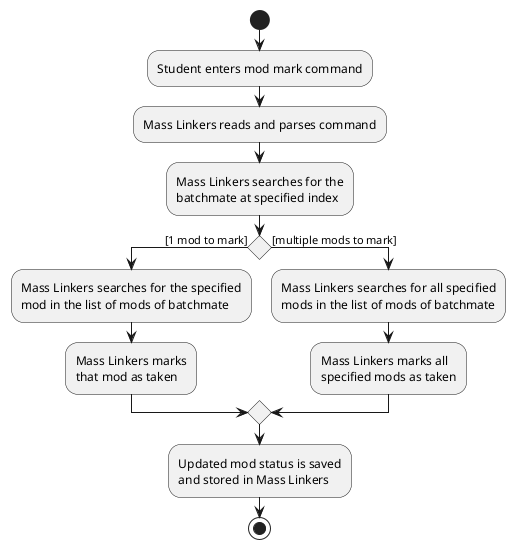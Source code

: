 @startuml
'https://plantuml.com/activity-diagram-beta

start
:Student enters mod mark command;
:Mass Linkers reads and parses command;
:Mass Linkers searches for the
batchmate at specified index;
if () then ([1 mod to mark])
    :Mass Linkers searches for the specified
    mod in the list of mods of batchmate;
    :Mass Linkers marks
    that mod as taken;
else ([multiple mods to mark])
    :Mass Linkers searches for all specified
    mods in the list of mods of batchmate;
    :Mass Linkers marks all
    specified mods as taken;
endif
:Updated mod status is saved
and stored in Mass Linkers;
stop

@enduml

